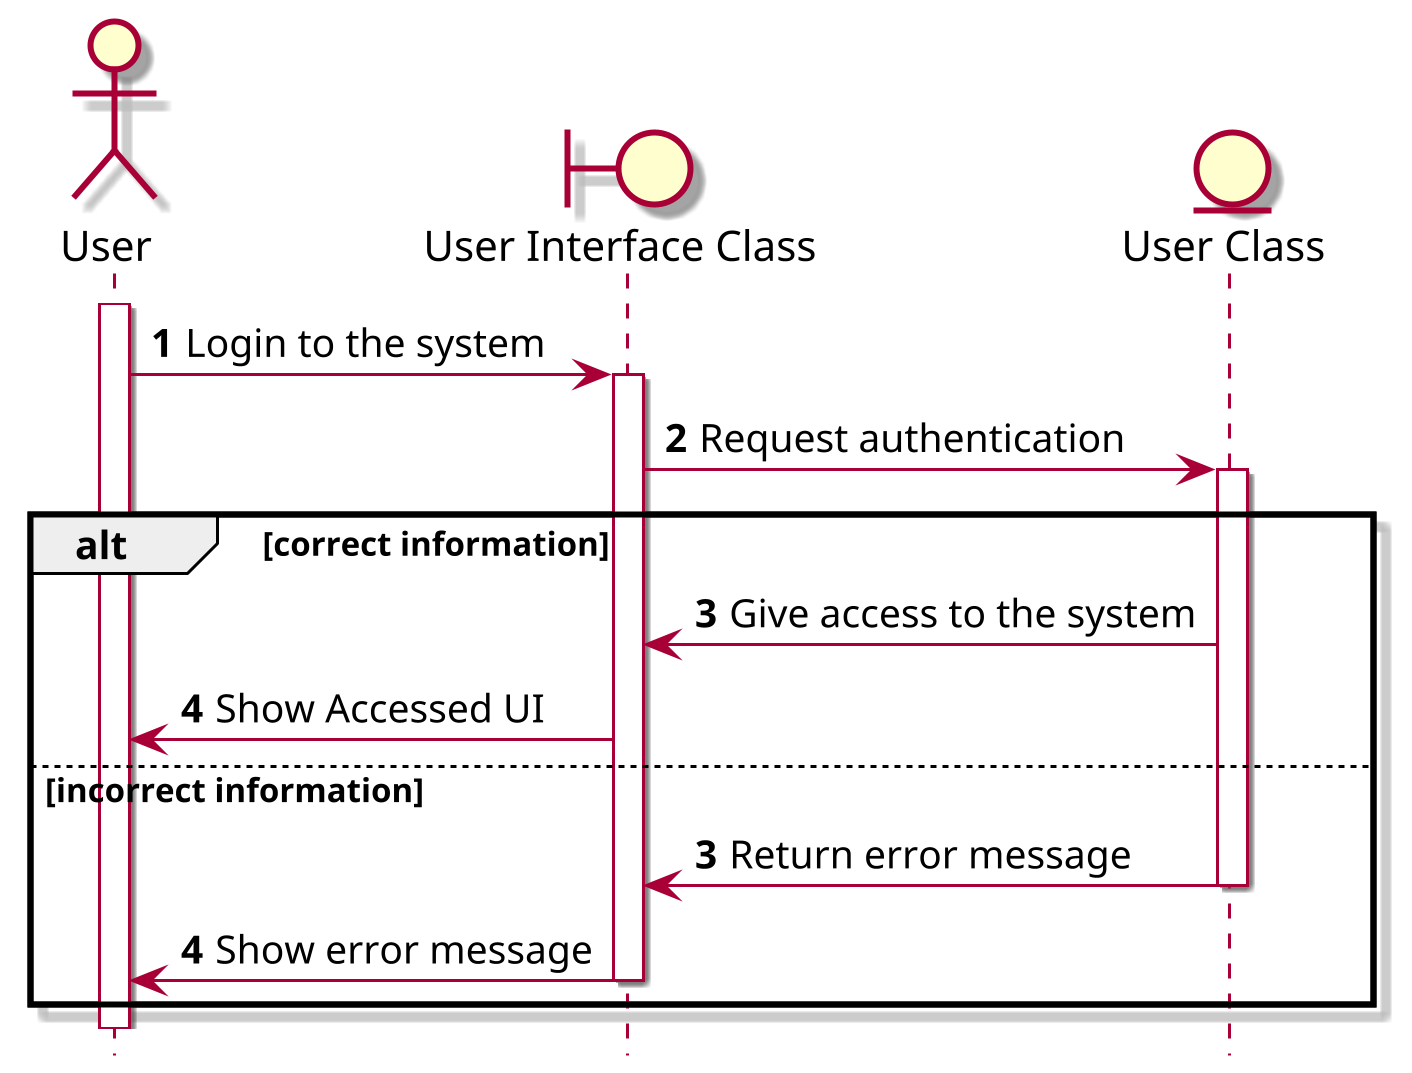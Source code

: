 @startuml SEQ3 Signin
skin rose
hide footbox
scale 3
skinparam MaxMessageSize 200

actor "User" as user 
boundary "User Interface Class" as UIClass
entity "User Class" as userClass

autonumber
    user++
    user -> UIClass ++: Login to the system
    UIClass -> userClass ++: Request authentication
    alt correct information
        userClass -> UIClass : Give access to the system
        UIClass -> user : Show Accessed UI
    else incorrect information
        autonumber 3
        userClass -> UIClass --: Return error message
        UIClass -> user --: Show error message
    end
@enduml
